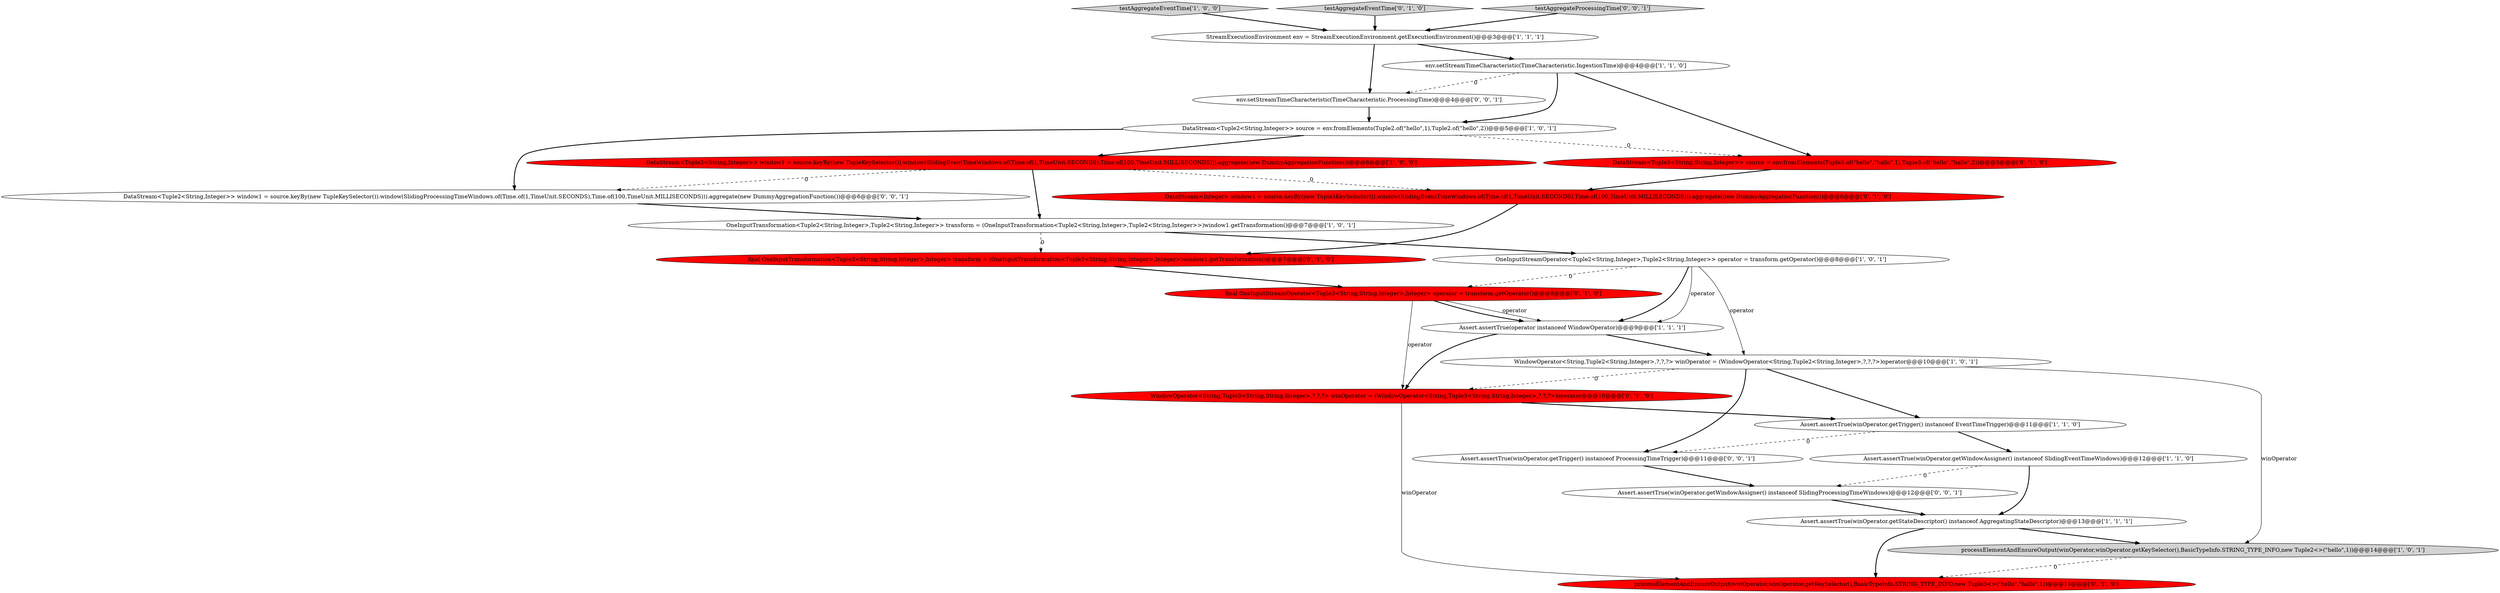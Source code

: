 digraph {
7 [style = filled, label = "OneInputStreamOperator<Tuple2<String,Integer>,Tuple2<String,Integer>> operator = transform.getOperator()@@@8@@@['1', '0', '1']", fillcolor = white, shape = ellipse image = "AAA0AAABBB1BBB"];
14 [style = filled, label = "final OneInputTransformation<Tuple3<String,String,Integer>,Integer> transform = (OneInputTransformation<Tuple3<String,String,Integer>,Integer>)window1.getTransformation()@@@7@@@['0', '1', '0']", fillcolor = red, shape = ellipse image = "AAA1AAABBB2BBB"];
11 [style = filled, label = "Assert.assertTrue(winOperator.getWindowAssigner() instanceof SlidingEventTimeWindows)@@@12@@@['1', '1', '0']", fillcolor = white, shape = ellipse image = "AAA0AAABBB1BBB"];
18 [style = filled, label = "DataStream<Tuple3<String,String,Integer>> source = env.fromElements(Tuple3.of(\"hello\",\"hallo\",1),Tuple3.of(\"hello\",\"hallo\",2))@@@5@@@['0', '1', '0']", fillcolor = red, shape = ellipse image = "AAA1AAABBB2BBB"];
4 [style = filled, label = "Assert.assertTrue(winOperator.getStateDescriptor() instanceof AggregatingStateDescriptor)@@@13@@@['1', '1', '1']", fillcolor = white, shape = ellipse image = "AAA0AAABBB1BBB"];
1 [style = filled, label = "env.setStreamTimeCharacteristic(TimeCharacteristic.IngestionTime)@@@4@@@['1', '1', '0']", fillcolor = white, shape = ellipse image = "AAA0AAABBB1BBB"];
19 [style = filled, label = "final OneInputStreamOperator<Tuple3<String,String,Integer>,Integer> operator = transform.getOperator()@@@8@@@['0', '1', '0']", fillcolor = red, shape = ellipse image = "AAA1AAABBB2BBB"];
0 [style = filled, label = "StreamExecutionEnvironment env = StreamExecutionEnvironment.getExecutionEnvironment()@@@3@@@['1', '1', '1']", fillcolor = white, shape = ellipse image = "AAA0AAABBB1BBB"];
5 [style = filled, label = "testAggregateEventTime['1', '0', '0']", fillcolor = lightgray, shape = diamond image = "AAA0AAABBB1BBB"];
3 [style = filled, label = "Assert.assertTrue(operator instanceof WindowOperator)@@@9@@@['1', '1', '1']", fillcolor = white, shape = ellipse image = "AAA0AAABBB1BBB"];
22 [style = filled, label = "Assert.assertTrue(winOperator.getTrigger() instanceof ProcessingTimeTrigger)@@@11@@@['0', '0', '1']", fillcolor = white, shape = ellipse image = "AAA0AAABBB3BBB"];
21 [style = filled, label = "Assert.assertTrue(winOperator.getWindowAssigner() instanceof SlidingProcessingTimeWindows)@@@12@@@['0', '0', '1']", fillcolor = white, shape = ellipse image = "AAA0AAABBB3BBB"];
16 [style = filled, label = "testAggregateEventTime['0', '1', '0']", fillcolor = lightgray, shape = diamond image = "AAA0AAABBB2BBB"];
10 [style = filled, label = "Assert.assertTrue(winOperator.getTrigger() instanceof EventTimeTrigger)@@@11@@@['1', '1', '0']", fillcolor = white, shape = ellipse image = "AAA0AAABBB1BBB"];
8 [style = filled, label = "WindowOperator<String,Tuple2<String,Integer>,?,?,?> winOperator = (WindowOperator<String,Tuple2<String,Integer>,?,?,?>)operator@@@10@@@['1', '0', '1']", fillcolor = white, shape = ellipse image = "AAA0AAABBB1BBB"];
15 [style = filled, label = "DataStream<Integer> window1 = source.keyBy(new Tuple3KeySelector()).window(SlidingEventTimeWindows.of(Time.of(1,TimeUnit.SECONDS),Time.of(100,TimeUnit.MILLISECONDS))).aggregate(new DummyAggregationFunction())@@@6@@@['0', '1', '0']", fillcolor = red, shape = ellipse image = "AAA1AAABBB2BBB"];
17 [style = filled, label = "processElementAndEnsureOutput(winOperator,winOperator.getKeySelector(),BasicTypeInfo.STRING_TYPE_INFO,new Tuple3<>(\"hello\",\"hallo\",1))@@@14@@@['0', '1', '0']", fillcolor = red, shape = ellipse image = "AAA1AAABBB2BBB"];
13 [style = filled, label = "WindowOperator<String,Tuple3<String,String,Integer>,?,?,?> winOperator = (WindowOperator<String,Tuple3<String,String,Integer>,?,?,?>)operator@@@10@@@['0', '1', '0']", fillcolor = red, shape = ellipse image = "AAA1AAABBB2BBB"];
2 [style = filled, label = "DataStream<Tuple2<String,Integer>> source = env.fromElements(Tuple2.of(\"hello\",1),Tuple2.of(\"hello\",2))@@@5@@@['1', '0', '1']", fillcolor = white, shape = ellipse image = "AAA0AAABBB1BBB"];
23 [style = filled, label = "env.setStreamTimeCharacteristic(TimeCharacteristic.ProcessingTime)@@@4@@@['0', '0', '1']", fillcolor = white, shape = ellipse image = "AAA0AAABBB3BBB"];
12 [style = filled, label = "DataStream<Tuple2<String,Integer>> window1 = source.keyBy(new TupleKeySelector()).window(SlidingEventTimeWindows.of(Time.of(1,TimeUnit.SECONDS),Time.of(100,TimeUnit.MILLISECONDS))).aggregate(new DummyAggregationFunction())@@@6@@@['1', '0', '0']", fillcolor = red, shape = ellipse image = "AAA1AAABBB1BBB"];
20 [style = filled, label = "testAggregateProcessingTime['0', '0', '1']", fillcolor = lightgray, shape = diamond image = "AAA0AAABBB3BBB"];
24 [style = filled, label = "DataStream<Tuple2<String,Integer>> window1 = source.keyBy(new TupleKeySelector()).window(SlidingProcessingTimeWindows.of(Time.of(1,TimeUnit.SECONDS),Time.of(100,TimeUnit.MILLISECONDS))).aggregate(new DummyAggregationFunction())@@@6@@@['0', '0', '1']", fillcolor = white, shape = ellipse image = "AAA0AAABBB3BBB"];
9 [style = filled, label = "processElementAndEnsureOutput(winOperator,winOperator.getKeySelector(),BasicTypeInfo.STRING_TYPE_INFO,new Tuple2<>(\"hello\",1))@@@14@@@['1', '0', '1']", fillcolor = lightgray, shape = ellipse image = "AAA0AAABBB1BBB"];
6 [style = filled, label = "OneInputTransformation<Tuple2<String,Integer>,Tuple2<String,Integer>> transform = (OneInputTransformation<Tuple2<String,Integer>,Tuple2<String,Integer>>)window1.getTransformation()@@@7@@@['1', '0', '1']", fillcolor = white, shape = ellipse image = "AAA0AAABBB1BBB"];
4->9 [style = bold, label=""];
13->10 [style = bold, label=""];
8->10 [style = bold, label=""];
13->17 [style = solid, label="winOperator"];
16->0 [style = bold, label=""];
7->3 [style = solid, label="operator"];
4->17 [style = bold, label=""];
15->14 [style = bold, label=""];
11->4 [style = bold, label=""];
20->0 [style = bold, label=""];
18->15 [style = bold, label=""];
7->8 [style = solid, label="operator"];
22->21 [style = bold, label=""];
14->19 [style = bold, label=""];
1->18 [style = bold, label=""];
6->14 [style = dashed, label="0"];
10->22 [style = dashed, label="0"];
12->6 [style = bold, label=""];
7->3 [style = bold, label=""];
2->12 [style = bold, label=""];
8->22 [style = bold, label=""];
8->13 [style = dashed, label="0"];
19->13 [style = solid, label="operator"];
0->23 [style = bold, label=""];
5->0 [style = bold, label=""];
7->19 [style = dashed, label="0"];
0->1 [style = bold, label=""];
3->8 [style = bold, label=""];
9->17 [style = dashed, label="0"];
12->24 [style = dashed, label="0"];
2->18 [style = dashed, label="0"];
12->15 [style = dashed, label="0"];
3->13 [style = bold, label=""];
19->3 [style = solid, label="operator"];
1->2 [style = bold, label=""];
23->2 [style = bold, label=""];
2->24 [style = bold, label=""];
6->7 [style = bold, label=""];
8->9 [style = solid, label="winOperator"];
24->6 [style = bold, label=""];
1->23 [style = dashed, label="0"];
19->3 [style = bold, label=""];
21->4 [style = bold, label=""];
10->11 [style = bold, label=""];
11->21 [style = dashed, label="0"];
}
